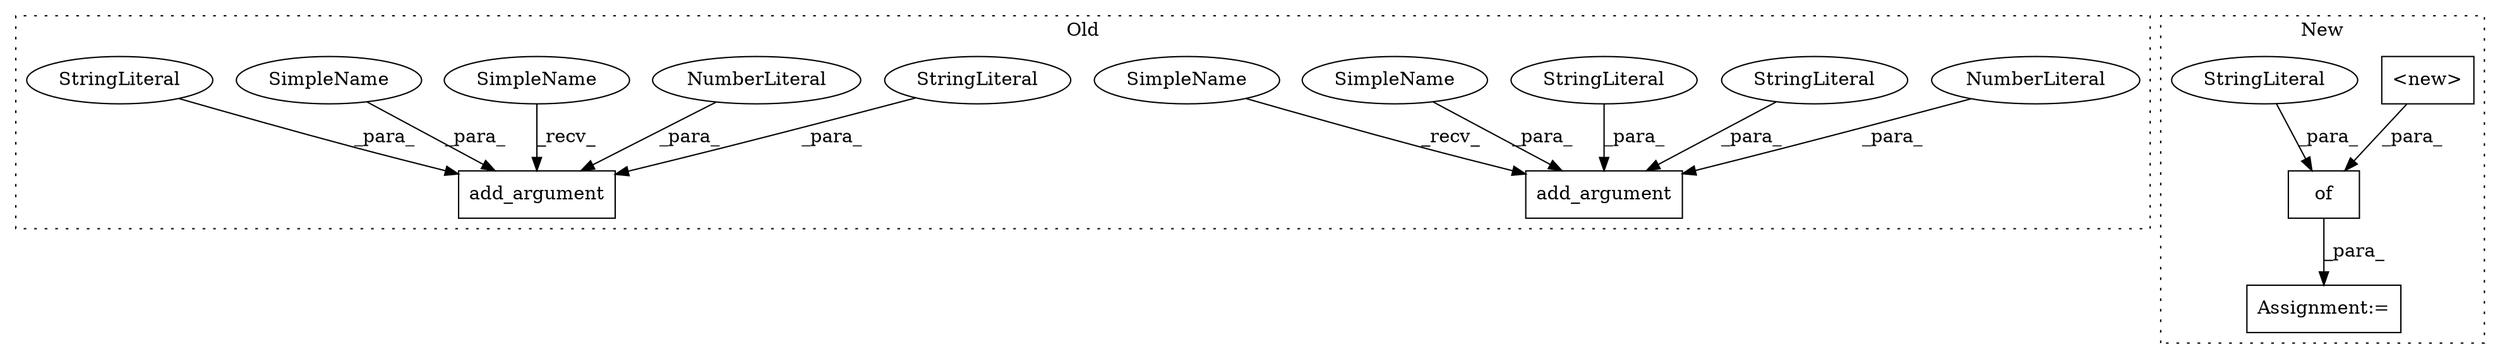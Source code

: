digraph G {
subgraph cluster0 {
1 [label="add_argument" a="32" s="726,841" l="13,1" shape="box"];
3 [label="NumberLiteral" a="34" s="771" l="1" shape="ellipse"];
5 [label="add_argument" a="32" s="855,949" l="13,1" shape="box"];
6 [label="NumberLiteral" a="34" s="897" l="1" shape="ellipse"];
8 [label="StringLiteral" a="45" s="739" l="6" shape="ellipse"];
9 [label="StringLiteral" a="45" s="746" l="24" shape="ellipse"];
11 [label="StringLiteral" a="45" s="875" l="21" shape="ellipse"];
12 [label="StringLiteral" a="45" s="868" l="6" shape="ellipse"];
13 [label="SimpleName" a="42" s="838" l="3" shape="ellipse"];
14 [label="SimpleName" a="42" s="946" l="3" shape="ellipse"];
15 [label="SimpleName" a="42" s="719" l="6" shape="ellipse"];
16 [label="SimpleName" a="42" s="848" l="6" shape="ellipse"];
label = "Old";
style="dotted";
}
subgraph cluster1 {
2 [label="<new>" a="14" s="634" l="20" shape="box"];
4 [label="of" a="32" s="610,654" l="3,1" shape="box"];
7 [label="Assignment:=" a="7" s="580" l="1" shape="box"];
10 [label="StringLiteral" a="45" s="613" l="20" shape="ellipse"];
label = "New";
style="dotted";
}
2 -> 4 [label="_para_"];
3 -> 1 [label="_para_"];
4 -> 7 [label="_para_"];
6 -> 5 [label="_para_"];
8 -> 1 [label="_para_"];
9 -> 1 [label="_para_"];
10 -> 4 [label="_para_"];
11 -> 5 [label="_para_"];
12 -> 5 [label="_para_"];
13 -> 1 [label="_para_"];
14 -> 5 [label="_para_"];
15 -> 1 [label="_recv_"];
16 -> 5 [label="_recv_"];
}